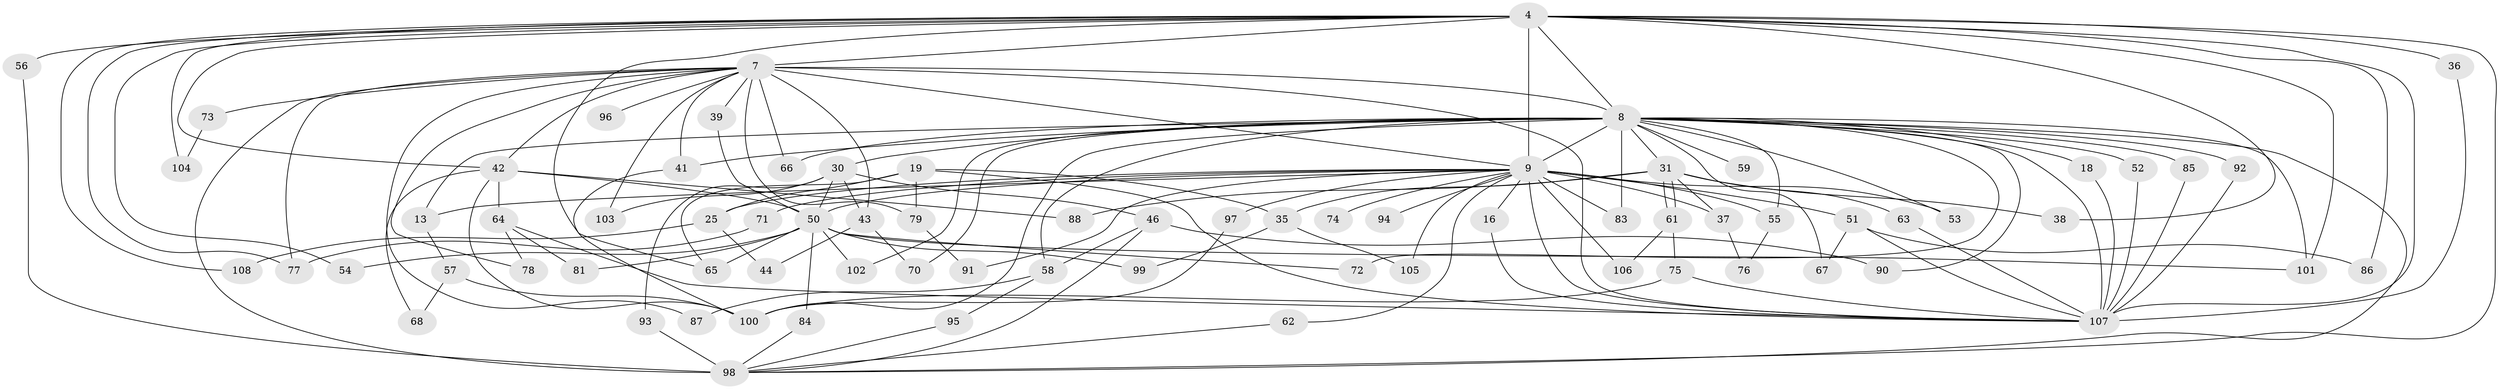 // original degree distribution, {30: 0.009259259259259259, 18: 0.009259259259259259, 15: 0.009259259259259259, 14: 0.009259259259259259, 20: 0.009259259259259259, 21: 0.009259259259259259, 19: 0.018518518518518517, 23: 0.009259259259259259, 16: 0.009259259259259259, 6: 0.027777777777777776, 4: 0.12962962962962962, 3: 0.17592592592592593, 2: 0.5092592592592593, 5: 0.027777777777777776, 7: 0.027777777777777776, 10: 0.009259259259259259}
// Generated by graph-tools (version 1.1) at 2025/48/03/04/25 21:48:56]
// undirected, 75 vertices, 148 edges
graph export_dot {
graph [start="1"]
  node [color=gray90,style=filled];
  4 [super="+2"];
  7 [super="+5"];
  8 [super="+1"];
  9 [super="+6"];
  13;
  16;
  18;
  19;
  25;
  30 [super="+22"];
  31 [super="+28"];
  35;
  36;
  37 [super="+32"];
  38;
  39;
  41 [super="+26"];
  42 [super="+17"];
  43;
  44;
  46;
  50 [super="+24"];
  51 [super="+34"];
  52;
  53;
  54;
  55;
  56;
  57;
  58;
  59 [super="+40"];
  61;
  62;
  63;
  64;
  65 [super="+49"];
  66;
  67;
  68;
  70;
  71;
  72 [super="+45"];
  73;
  74;
  75;
  76;
  77 [super="+29"];
  78;
  79;
  81;
  83;
  84;
  85;
  86;
  87;
  88;
  90;
  91;
  92;
  93;
  94;
  95;
  96 [super="+14"];
  97;
  98 [super="+33+60"];
  99;
  100 [super="+82"];
  101 [super="+23+69"];
  102;
  103;
  104;
  105;
  106;
  107 [super="+80+10"];
  108 [super="+89"];
  4 -- 7 [weight=4];
  4 -- 8 [weight=4];
  4 -- 9 [weight=4];
  4 -- 36;
  4 -- 104;
  4 -- 108 [weight=2];
  4 -- 38;
  4 -- 54;
  4 -- 86;
  4 -- 56;
  4 -- 77;
  4 -- 42;
  4 -- 101;
  4 -- 107 [weight=5];
  4 -- 98;
  4 -- 65;
  7 -- 8 [weight=4];
  7 -- 9 [weight=4];
  7 -- 66;
  7 -- 73 [weight=2];
  7 -- 77 [weight=2];
  7 -- 78;
  7 -- 87;
  7 -- 96 [weight=3];
  7 -- 79;
  7 -- 103;
  7 -- 39;
  7 -- 42 [weight=2];
  7 -- 43;
  7 -- 41;
  7 -- 107 [weight=4];
  7 -- 98 [weight=4];
  8 -- 9 [weight=4];
  8 -- 30 [weight=3];
  8 -- 41 [weight=3];
  8 -- 52;
  8 -- 59 [weight=2];
  8 -- 67;
  8 -- 83;
  8 -- 85;
  8 -- 92;
  8 -- 66;
  8 -- 70;
  8 -- 72 [weight=2];
  8 -- 13;
  8 -- 18;
  8 -- 90;
  8 -- 31 [weight=2];
  8 -- 102;
  8 -- 107 [weight=7];
  8 -- 53;
  8 -- 55;
  8 -- 58;
  8 -- 101 [weight=2];
  8 -- 100;
  8 -- 98;
  9 -- 13;
  9 -- 16;
  9 -- 25;
  9 -- 53;
  9 -- 71;
  9 -- 74 [weight=2];
  9 -- 94 [weight=2];
  9 -- 105;
  9 -- 106;
  9 -- 83;
  9 -- 91;
  9 -- 97;
  9 -- 37 [weight=2];
  9 -- 51 [weight=2];
  9 -- 55;
  9 -- 62;
  9 -- 107 [weight=5];
  9 -- 50;
  13 -- 57;
  16 -- 107;
  18 -- 107;
  19 -- 25;
  19 -- 35;
  19 -- 79;
  19 -- 107 [weight=2];
  19 -- 65;
  25 -- 44;
  25 -- 108;
  30 -- 93;
  30 -- 103;
  30 -- 43;
  30 -- 46;
  30 -- 50;
  31 -- 61;
  31 -- 61;
  31 -- 37;
  31 -- 35;
  31 -- 38;
  31 -- 88;
  31 -- 63;
  35 -- 99;
  35 -- 105;
  36 -- 107;
  37 -- 76;
  39 -- 50;
  41 -- 100;
  42 -- 50;
  42 -- 64;
  42 -- 68;
  42 -- 100 [weight=2];
  42 -- 88;
  43 -- 44;
  43 -- 70;
  46 -- 58;
  46 -- 90;
  46 -- 98;
  50 -- 84;
  50 -- 101;
  50 -- 65;
  50 -- 99;
  50 -- 102;
  50 -- 72;
  50 -- 81;
  50 -- 54;
  51 -- 86;
  51 -- 67;
  51 -- 107;
  52 -- 107;
  55 -- 76;
  56 -- 98;
  57 -- 68;
  57 -- 100;
  58 -- 87;
  58 -- 95;
  61 -- 75;
  61 -- 106;
  62 -- 98;
  63 -- 107;
  64 -- 78;
  64 -- 81;
  64 -- 107;
  71 -- 77;
  73 -- 104;
  75 -- 107;
  75 -- 100;
  79 -- 91;
  84 -- 98;
  85 -- 107;
  92 -- 107;
  93 -- 98;
  95 -- 98;
  97 -- 100;
}
